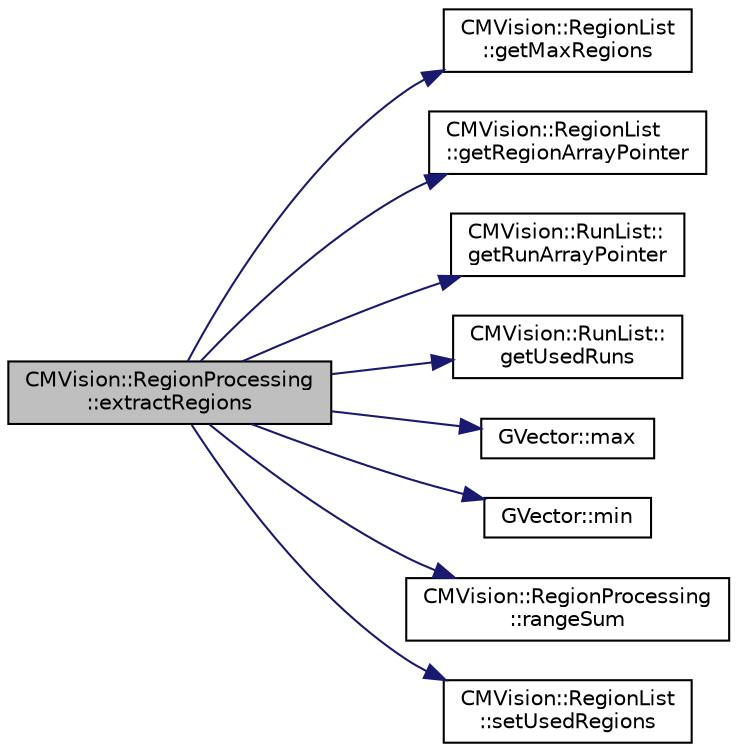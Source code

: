 digraph "CMVision::RegionProcessing::extractRegions"
{
 // INTERACTIVE_SVG=YES
  edge [fontname="Helvetica",fontsize="10",labelfontname="Helvetica",labelfontsize="10"];
  node [fontname="Helvetica",fontsize="10",shape=record];
  rankdir="LR";
  Node1 [label="CMVision::RegionProcessing\l::extractRegions",height=0.2,width=0.4,color="black", fillcolor="grey75", style="filled", fontcolor="black"];
  Node1 -> Node2 [color="midnightblue",fontsize="10",style="solid",fontname="Helvetica"];
  Node2 [label="CMVision::RegionList\l::getMaxRegions",height=0.2,width=0.4,color="black", fillcolor="white", style="filled",URL="$d8/d42/class_c_m_vision_1_1_region_list.html#a7657c1fc152c50000e0dde0ffe835cea"];
  Node1 -> Node3 [color="midnightblue",fontsize="10",style="solid",fontname="Helvetica"];
  Node3 [label="CMVision::RegionList\l::getRegionArrayPointer",height=0.2,width=0.4,color="black", fillcolor="white", style="filled",URL="$d8/d42/class_c_m_vision_1_1_region_list.html#a65151b5f3e55f9f2c872c3c97743b755"];
  Node1 -> Node4 [color="midnightblue",fontsize="10",style="solid",fontname="Helvetica"];
  Node4 [label="CMVision::RunList::\lgetRunArrayPointer",height=0.2,width=0.4,color="black", fillcolor="white", style="filled",URL="$d8/d9d/class_c_m_vision_1_1_run_list.html#a679d27dbef6439e188fc87d1efd0a2eb"];
  Node1 -> Node5 [color="midnightblue",fontsize="10",style="solid",fontname="Helvetica"];
  Node5 [label="CMVision::RunList::\lgetUsedRuns",height=0.2,width=0.4,color="black", fillcolor="white", style="filled",URL="$d8/d9d/class_c_m_vision_1_1_run_list.html#ab305f5b3453475ae1a454848288b09b9"];
  Node1 -> Node6 [color="midnightblue",fontsize="10",style="solid",fontname="Helvetica"];
  Node6 [label="GVector::max",height=0.2,width=0.4,color="black", fillcolor="white", style="filled",URL="$d5/da9/namespace_g_vector.html#a1223529a5f19606fa1f0bb39404a9ec3"];
  Node1 -> Node7 [color="midnightblue",fontsize="10",style="solid",fontname="Helvetica"];
  Node7 [label="GVector::min",height=0.2,width=0.4,color="black", fillcolor="white", style="filled",URL="$d5/da9/namespace_g_vector.html#a79b77964e0a1ea74cc1ca2048991fb73"];
  Node1 -> Node8 [color="midnightblue",fontsize="10",style="solid",fontname="Helvetica"];
  Node8 [label="CMVision::RegionProcessing\l::rangeSum",height=0.2,width=0.4,color="black", fillcolor="white", style="filled",URL="$d7/d54/class_c_m_vision_1_1_region_processing.html#abc0007f3348b9eec0260cade9c22afb6"];
  Node1 -> Node9 [color="midnightblue",fontsize="10",style="solid",fontname="Helvetica"];
  Node9 [label="CMVision::RegionList\l::setUsedRegions",height=0.2,width=0.4,color="black", fillcolor="white", style="filled",URL="$d8/d42/class_c_m_vision_1_1_region_list.html#a917c5857ef8f9054148b76c1d23f36ce"];
}
